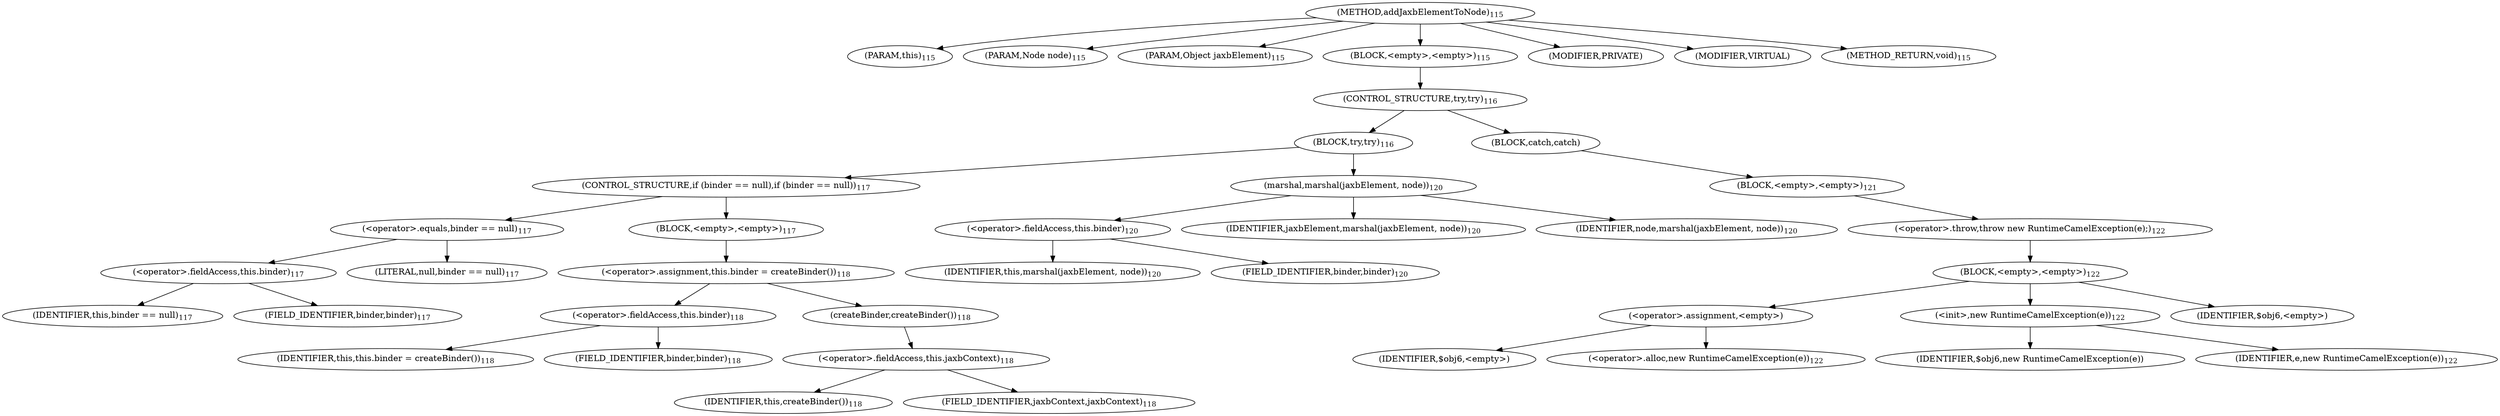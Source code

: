 digraph "addJaxbElementToNode" {  
"213" [label = <(METHOD,addJaxbElementToNode)<SUB>115</SUB>> ]
"214" [label = <(PARAM,this)<SUB>115</SUB>> ]
"215" [label = <(PARAM,Node node)<SUB>115</SUB>> ]
"216" [label = <(PARAM,Object jaxbElement)<SUB>115</SUB>> ]
"217" [label = <(BLOCK,&lt;empty&gt;,&lt;empty&gt;)<SUB>115</SUB>> ]
"218" [label = <(CONTROL_STRUCTURE,try,try)<SUB>116</SUB>> ]
"219" [label = <(BLOCK,try,try)<SUB>116</SUB>> ]
"220" [label = <(CONTROL_STRUCTURE,if (binder == null),if (binder == null))<SUB>117</SUB>> ]
"221" [label = <(&lt;operator&gt;.equals,binder == null)<SUB>117</SUB>> ]
"222" [label = <(&lt;operator&gt;.fieldAccess,this.binder)<SUB>117</SUB>> ]
"223" [label = <(IDENTIFIER,this,binder == null)<SUB>117</SUB>> ]
"224" [label = <(FIELD_IDENTIFIER,binder,binder)<SUB>117</SUB>> ]
"225" [label = <(LITERAL,null,binder == null)<SUB>117</SUB>> ]
"226" [label = <(BLOCK,&lt;empty&gt;,&lt;empty&gt;)<SUB>117</SUB>> ]
"227" [label = <(&lt;operator&gt;.assignment,this.binder = createBinder())<SUB>118</SUB>> ]
"228" [label = <(&lt;operator&gt;.fieldAccess,this.binder)<SUB>118</SUB>> ]
"229" [label = <(IDENTIFIER,this,this.binder = createBinder())<SUB>118</SUB>> ]
"230" [label = <(FIELD_IDENTIFIER,binder,binder)<SUB>118</SUB>> ]
"231" [label = <(createBinder,createBinder())<SUB>118</SUB>> ]
"232" [label = <(&lt;operator&gt;.fieldAccess,this.jaxbContext)<SUB>118</SUB>> ]
"233" [label = <(IDENTIFIER,this,createBinder())<SUB>118</SUB>> ]
"234" [label = <(FIELD_IDENTIFIER,jaxbContext,jaxbContext)<SUB>118</SUB>> ]
"235" [label = <(marshal,marshal(jaxbElement, node))<SUB>120</SUB>> ]
"236" [label = <(&lt;operator&gt;.fieldAccess,this.binder)<SUB>120</SUB>> ]
"237" [label = <(IDENTIFIER,this,marshal(jaxbElement, node))<SUB>120</SUB>> ]
"238" [label = <(FIELD_IDENTIFIER,binder,binder)<SUB>120</SUB>> ]
"239" [label = <(IDENTIFIER,jaxbElement,marshal(jaxbElement, node))<SUB>120</SUB>> ]
"240" [label = <(IDENTIFIER,node,marshal(jaxbElement, node))<SUB>120</SUB>> ]
"241" [label = <(BLOCK,catch,catch)> ]
"242" [label = <(BLOCK,&lt;empty&gt;,&lt;empty&gt;)<SUB>121</SUB>> ]
"243" [label = <(&lt;operator&gt;.throw,throw new RuntimeCamelException(e);)<SUB>122</SUB>> ]
"244" [label = <(BLOCK,&lt;empty&gt;,&lt;empty&gt;)<SUB>122</SUB>> ]
"245" [label = <(&lt;operator&gt;.assignment,&lt;empty&gt;)> ]
"246" [label = <(IDENTIFIER,$obj6,&lt;empty&gt;)> ]
"247" [label = <(&lt;operator&gt;.alloc,new RuntimeCamelException(e))<SUB>122</SUB>> ]
"248" [label = <(&lt;init&gt;,new RuntimeCamelException(e))<SUB>122</SUB>> ]
"249" [label = <(IDENTIFIER,$obj6,new RuntimeCamelException(e))> ]
"250" [label = <(IDENTIFIER,e,new RuntimeCamelException(e))<SUB>122</SUB>> ]
"251" [label = <(IDENTIFIER,$obj6,&lt;empty&gt;)> ]
"252" [label = <(MODIFIER,PRIVATE)> ]
"253" [label = <(MODIFIER,VIRTUAL)> ]
"254" [label = <(METHOD_RETURN,void)<SUB>115</SUB>> ]
  "213" -> "214" 
  "213" -> "215" 
  "213" -> "216" 
  "213" -> "217" 
  "213" -> "252" 
  "213" -> "253" 
  "213" -> "254" 
  "217" -> "218" 
  "218" -> "219" 
  "218" -> "241" 
  "219" -> "220" 
  "219" -> "235" 
  "220" -> "221" 
  "220" -> "226" 
  "221" -> "222" 
  "221" -> "225" 
  "222" -> "223" 
  "222" -> "224" 
  "226" -> "227" 
  "227" -> "228" 
  "227" -> "231" 
  "228" -> "229" 
  "228" -> "230" 
  "231" -> "232" 
  "232" -> "233" 
  "232" -> "234" 
  "235" -> "236" 
  "235" -> "239" 
  "235" -> "240" 
  "236" -> "237" 
  "236" -> "238" 
  "241" -> "242" 
  "242" -> "243" 
  "243" -> "244" 
  "244" -> "245" 
  "244" -> "248" 
  "244" -> "251" 
  "245" -> "246" 
  "245" -> "247" 
  "248" -> "249" 
  "248" -> "250" 
}
